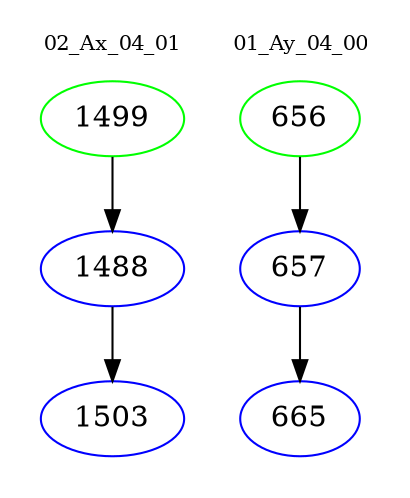 digraph{
subgraph cluster_0 {
color = white
label = "02_Ax_04_01";
fontsize=10;
T0_1499 [label="1499", color="green"]
T0_1499 -> T0_1488 [color="black"]
T0_1488 [label="1488", color="blue"]
T0_1488 -> T0_1503 [color="black"]
T0_1503 [label="1503", color="blue"]
}
subgraph cluster_1 {
color = white
label = "01_Ay_04_00";
fontsize=10;
T1_656 [label="656", color="green"]
T1_656 -> T1_657 [color="black"]
T1_657 [label="657", color="blue"]
T1_657 -> T1_665 [color="black"]
T1_665 [label="665", color="blue"]
}
}
